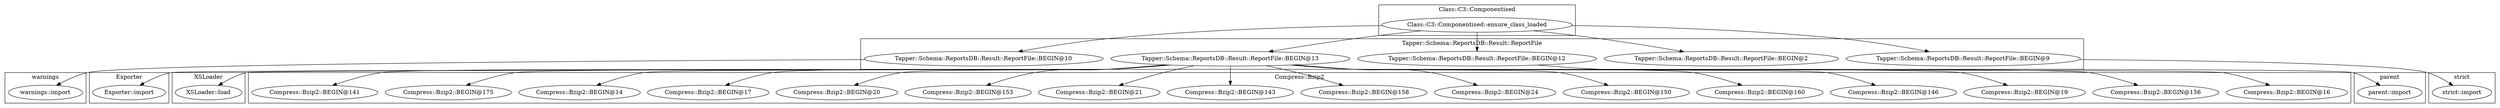 digraph {
graph [overlap=false]
subgraph cluster_parent {
	label="parent";
	"parent::import";
}
subgraph cluster_Exporter {
	label="Exporter";
	"Exporter::import";
}
subgraph cluster_Class_C3_Componentised {
	label="Class::C3::Componentised";
	"Class::C3::Componentised::ensure_class_loaded";
}
subgraph cluster_warnings {
	label="warnings";
	"warnings::import";
}
subgraph cluster_XSLoader {
	label="XSLoader";
	"XSLoader::load";
}
subgraph cluster_strict {
	label="strict";
	"strict::import";
}
subgraph cluster_Compress_Bzip2 {
	label="Compress::Bzip2";
	"Compress::Bzip2::BEGIN@16";
	"Compress::Bzip2::BEGIN@156";
	"Compress::Bzip2::BEGIN@19";
	"Compress::Bzip2::BEGIN@146";
	"Compress::Bzip2::BEGIN@160";
	"Compress::Bzip2::BEGIN@150";
	"Compress::Bzip2::BEGIN@24";
	"Compress::Bzip2::BEGIN@158";
	"Compress::Bzip2::BEGIN@143";
	"Compress::Bzip2::BEGIN@21";
	"Compress::Bzip2::BEGIN@153";
	"Compress::Bzip2::BEGIN@20";
	"Compress::Bzip2::BEGIN@17";
	"Compress::Bzip2::BEGIN@14";
	"Compress::Bzip2::BEGIN@175";
	"Compress::Bzip2::BEGIN@141";
}
subgraph cluster_Tapper_Schema_ReportsDB_Result_ReportFile {
	label="Tapper::Schema::ReportsDB::Result::ReportFile";
	"Tapper::Schema::ReportsDB::Result::ReportFile::BEGIN@10";
	"Tapper::Schema::ReportsDB::Result::ReportFile::BEGIN@2";
	"Tapper::Schema::ReportsDB::Result::ReportFile::BEGIN@13";
	"Tapper::Schema::ReportsDB::Result::ReportFile::BEGIN@12";
	"Tapper::Schema::ReportsDB::Result::ReportFile::BEGIN@9";
}
"Tapper::Schema::ReportsDB::Result::ReportFile::BEGIN@13" -> "Exporter::import";
"Tapper::Schema::ReportsDB::Result::ReportFile::BEGIN@13" -> "Compress::Bzip2::BEGIN@21";
"Class::C3::Componentised::ensure_class_loaded" -> "Tapper::Schema::ReportsDB::Result::ReportFile::BEGIN@13";
"Class::C3::Componentised::ensure_class_loaded" -> "Tapper::Schema::ReportsDB::Result::ReportFile::BEGIN@10";
"Class::C3::Componentised::ensure_class_loaded" -> "Tapper::Schema::ReportsDB::Result::ReportFile::BEGIN@2";
"Tapper::Schema::ReportsDB::Result::ReportFile::BEGIN@13" -> "Compress::Bzip2::BEGIN@24";
"Tapper::Schema::ReportsDB::Result::ReportFile::BEGIN@13" -> "Compress::Bzip2::BEGIN@143";
"Tapper::Schema::ReportsDB::Result::ReportFile::BEGIN@10" -> "warnings::import";
"Tapper::Schema::ReportsDB::Result::ReportFile::BEGIN@13" -> "Compress::Bzip2::BEGIN@160";
"Tapper::Schema::ReportsDB::Result::ReportFile::BEGIN@9" -> "strict::import";
"Tapper::Schema::ReportsDB::Result::ReportFile::BEGIN@13" -> "Compress::Bzip2::BEGIN@158";
"Tapper::Schema::ReportsDB::Result::ReportFile::BEGIN@12" -> "parent::import";
"Tapper::Schema::ReportsDB::Result::ReportFile::BEGIN@13" -> "Compress::Bzip2::BEGIN@14";
"Tapper::Schema::ReportsDB::Result::ReportFile::BEGIN@13" -> "Compress::Bzip2::BEGIN@150";
"Tapper::Schema::ReportsDB::Result::ReportFile::BEGIN@13" -> "XSLoader::load";
"Tapper::Schema::ReportsDB::Result::ReportFile::BEGIN@13" -> "Compress::Bzip2::BEGIN@20";
"Tapper::Schema::ReportsDB::Result::ReportFile::BEGIN@13" -> "Compress::Bzip2::BEGIN@146";
"Tapper::Schema::ReportsDB::Result::ReportFile::BEGIN@13" -> "Compress::Bzip2::BEGIN@175";
"Tapper::Schema::ReportsDB::Result::ReportFile::BEGIN@13" -> "Compress::Bzip2::BEGIN@16";
"Tapper::Schema::ReportsDB::Result::ReportFile::BEGIN@13" -> "Compress::Bzip2::BEGIN@153";
"Tapper::Schema::ReportsDB::Result::ReportFile::BEGIN@13" -> "Compress::Bzip2::BEGIN@156";
"Tapper::Schema::ReportsDB::Result::ReportFile::BEGIN@13" -> "Compress::Bzip2::BEGIN@19";
"Tapper::Schema::ReportsDB::Result::ReportFile::BEGIN@13" -> "Compress::Bzip2::BEGIN@17";
"Class::C3::Componentised::ensure_class_loaded" -> "Tapper::Schema::ReportsDB::Result::ReportFile::BEGIN@12";
"Tapper::Schema::ReportsDB::Result::ReportFile::BEGIN@13" -> "Compress::Bzip2::BEGIN@141";
"Class::C3::Componentised::ensure_class_loaded" -> "Tapper::Schema::ReportsDB::Result::ReportFile::BEGIN@9";
}
